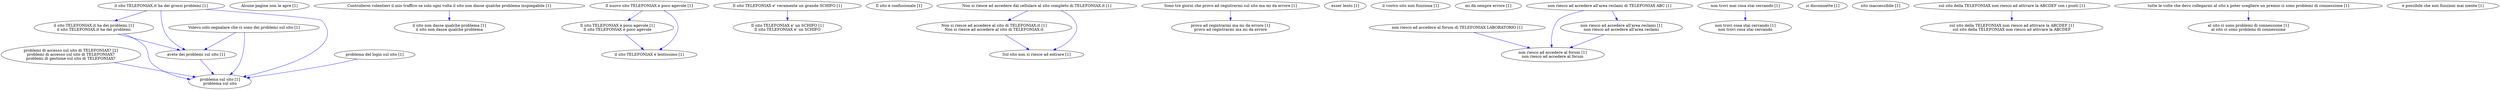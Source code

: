 digraph collapsedGraph {
"problemi di accesso sul sito di TELEFONIAX? [2]\nproblemi di accesso sul sito di TELEFONIAX?\nproblemi di gestione sul sito di TELEFONIAX?""Alcune pagine non le apre [1]""il sito non dasse qualche problema [1]\nil sito non dasse qualche problema""Controllerei volentieri il mio traffico se solo ogni volta il sito non dasse qualche problema inspiegabile [1]""Il sito TELEFONIAX è poco agevole [1]\nIl sito TELEFONIAX è poco agevole""Il nuovo sito TELEFONIAX è poco agevole [1]""Il sito TELEFONIAX e' un SCHIFO [1]\nIl sito TELEFONIAX e' un SCHIFO""Il sito TELEFONIAX e' veramente un grande SCHIFO [1]""Il sito è confusionale [1]""Non si riesce ad accedere al sito di TELEFONIAX.it [1]\nNon si riesce ad accedere al sito di TELEFONIAX.it""Non si riesce ad accedere dal cellulare al sito completo di TELEFONIAX.it [1]""provo ad registrarmi ma mi da errore [1]\nprovo ad registrarmi ma mi da errore""Sono tre giorni che provo ad registrarmi sul sito ma mi da errore [1]""Sul sito non si riesce ad entrare [1]""Volevo solo segnalare che ci sono dei problemi sul sito [1]""avete dei problemi sul sito [1]""esser lento [1]""il sito TELEFONIAX è lentissimo [1]""il sito TELEFONIAX.it ha dei problemi [1]\nil sito TELEFONIAX.it ha dei problemi""il sito TELEFONIAX.it ha dei grossi problemi [1]""il vostro sito non funziona [1]""mi dà sempre errore [1]""non riesco ad accedere al forum [1]\nnon riesco ad accedere al forum""non riesco ad accedere al forum di TELEFONIAX LABORATORIO [1]""non riesco ad accedere all'area reclami [1]\nnon riesco ad accedere all'area reclami""non riesco ad accedere all'area reclami di TELEFONIAX ABC [1]""non trovi cosa stai cercando [1]\nnon trovi cosa stai cercando""non trovi mai cosa stai cercando [1]""problema sul sito [1]\nproblema sul sito""problema del login sul sito [1]""si disconnette [1]""sito inaccessibile [1]""sul sito della TELEFONIAX non riesco ad attivare la ABCDEF [1]\nsul sito della TELEFONIAX non riesco ad attivare la ABCDEF""sul sito della TELEFONIAX non riesco ad attivare la ABCDEF con i punti [1]""al sito ci sono problemi di connessione [1]\nal sito ci sono problemi di connessione""tutte le volte che devo collegarmi al sito x poter scegliere un premio ci sono problemi di connessione [1]""è possibile che non funzioni mai niente [1]""Volevo solo segnalare che ci sono dei problemi sul sito [1]" -> "problema sul sito [1]\nproblema sul sito" [color=blue]
"Non si riesce ad accedere dal cellulare al sito completo di TELEFONIAX.it [1]" -> "Sul sito non si riesce ad entrare [1]" [color=blue]
"Volevo solo segnalare che ci sono dei problemi sul sito [1]" -> "avete dei problemi sul sito [1]" [color=blue]
"il sito TELEFONIAX.it ha dei grossi problemi [1]" -> "problema sul sito [1]\nproblema sul sito" [color=blue]
"il sito TELEFONIAX.it ha dei problemi [1]\nil sito TELEFONIAX.it ha dei problemi" -> "avete dei problemi sul sito [1]" [color=blue]
"Non si riesce ad accedere al sito di TELEFONIAX.it [1]\nNon si riesce ad accedere al sito di TELEFONIAX.it" -> "Sul sito non si riesce ad entrare [1]" [color=blue]
"problemi di accesso sul sito di TELEFONIAX? [2]\nproblemi di accesso sul sito di TELEFONIAX?\nproblemi di gestione sul sito di TELEFONIAX?" -> "problema sul sito [1]\nproblema sul sito" [color=blue]
"non riesco ad accedere all'area reclami di TELEFONIAX ABC [1]" -> "non riesco ad accedere al forum [1]\nnon riesco ad accedere al forum" [color=blue]
"non riesco ad accedere all'area reclami [1]\nnon riesco ad accedere all'area reclami" -> "non riesco ad accedere al forum [1]\nnon riesco ad accedere al forum" [color=blue]
"Il sito TELEFONIAX è poco agevole [1]\nIl sito TELEFONIAX è poco agevole" -> "il sito TELEFONIAX è lentissimo [1]" [color=blue]
"Il nuovo sito TELEFONIAX è poco agevole [1]" -> "il sito TELEFONIAX è lentissimo [1]" [color=blue]
"il sito TELEFONIAX.it ha dei grossi problemi [1]" -> "avete dei problemi sul sito [1]" [color=blue]
"il sito TELEFONIAX.it ha dei problemi [1]\nil sito TELEFONIAX.it ha dei problemi" -> "problema sul sito [1]\nproblema sul sito" [color=blue]
"avete dei problemi sul sito [1]" -> "problema sul sito [1]\nproblema sul sito" [color=blue]
"Controllerei volentieri il mio traffico se solo ogni volta il sito non dasse qualche problema inspiegabile [1]" -> "il sito non dasse qualche problema [1]\nil sito non dasse qualche problema" [color=blue]
"Il nuovo sito TELEFONIAX è poco agevole [1]" -> "Il sito TELEFONIAX è poco agevole [1]\nIl sito TELEFONIAX è poco agevole" [color=blue]
"Il sito TELEFONIAX e' veramente un grande SCHIFO [1]" -> "Il sito TELEFONIAX e' un SCHIFO [1]\nIl sito TELEFONIAX e' un SCHIFO" [color=blue]
"Non si riesce ad accedere dal cellulare al sito completo di TELEFONIAX.it [1]" -> "Non si riesce ad accedere al sito di TELEFONIAX.it [1]\nNon si riesce ad accedere al sito di TELEFONIAX.it" [color=blue]
"Sono tre giorni che provo ad registrarmi sul sito ma mi da errore [1]" -> "provo ad registrarmi ma mi da errore [1]\nprovo ad registrarmi ma mi da errore" [color=blue]
"il sito TELEFONIAX.it ha dei grossi problemi [1]" -> "il sito TELEFONIAX.it ha dei problemi [1]\nil sito TELEFONIAX.it ha dei problemi" [color=blue]
"non riesco ad accedere al forum di TELEFONIAX LABORATORIO [1]" -> "non riesco ad accedere al forum [1]\nnon riesco ad accedere al forum" [color=blue]
"non riesco ad accedere all'area reclami di TELEFONIAX ABC [1]" -> "non riesco ad accedere all'area reclami [1]\nnon riesco ad accedere all'area reclami" [color=blue]
"non trovi mai cosa stai cercando [1]" -> "non trovi cosa stai cercando [1]\nnon trovi cosa stai cercando" [color=blue]
"problema del login sul sito [1]" -> "problema sul sito [1]\nproblema sul sito" [color=blue]
"sul sito della TELEFONIAX non riesco ad attivare la ABCDEF con i punti [1]" -> "sul sito della TELEFONIAX non riesco ad attivare la ABCDEF [1]\nsul sito della TELEFONIAX non riesco ad attivare la ABCDEF" [color=blue]
"tutte le volte che devo collegarmi al sito x poter scegliere un premio ci sono problemi di connessione [1]" -> "al sito ci sono problemi di connessione [1]\nal sito ci sono problemi di connessione" [color=blue]
}